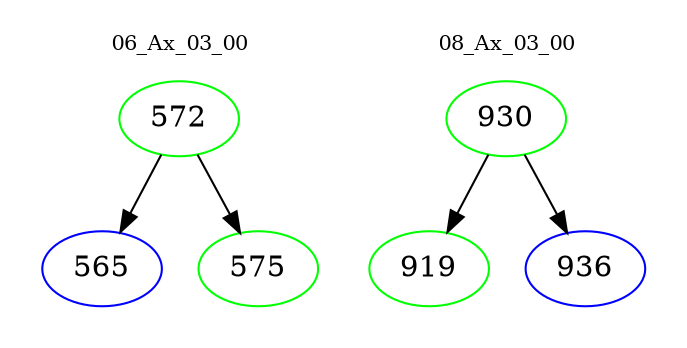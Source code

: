 digraph{
subgraph cluster_0 {
color = white
label = "06_Ax_03_00";
fontsize=10;
T0_572 [label="572", color="green"]
T0_572 -> T0_565 [color="black"]
T0_565 [label="565", color="blue"]
T0_572 -> T0_575 [color="black"]
T0_575 [label="575", color="green"]
}
subgraph cluster_1 {
color = white
label = "08_Ax_03_00";
fontsize=10;
T1_930 [label="930", color="green"]
T1_930 -> T1_919 [color="black"]
T1_919 [label="919", color="green"]
T1_930 -> T1_936 [color="black"]
T1_936 [label="936", color="blue"]
}
}
